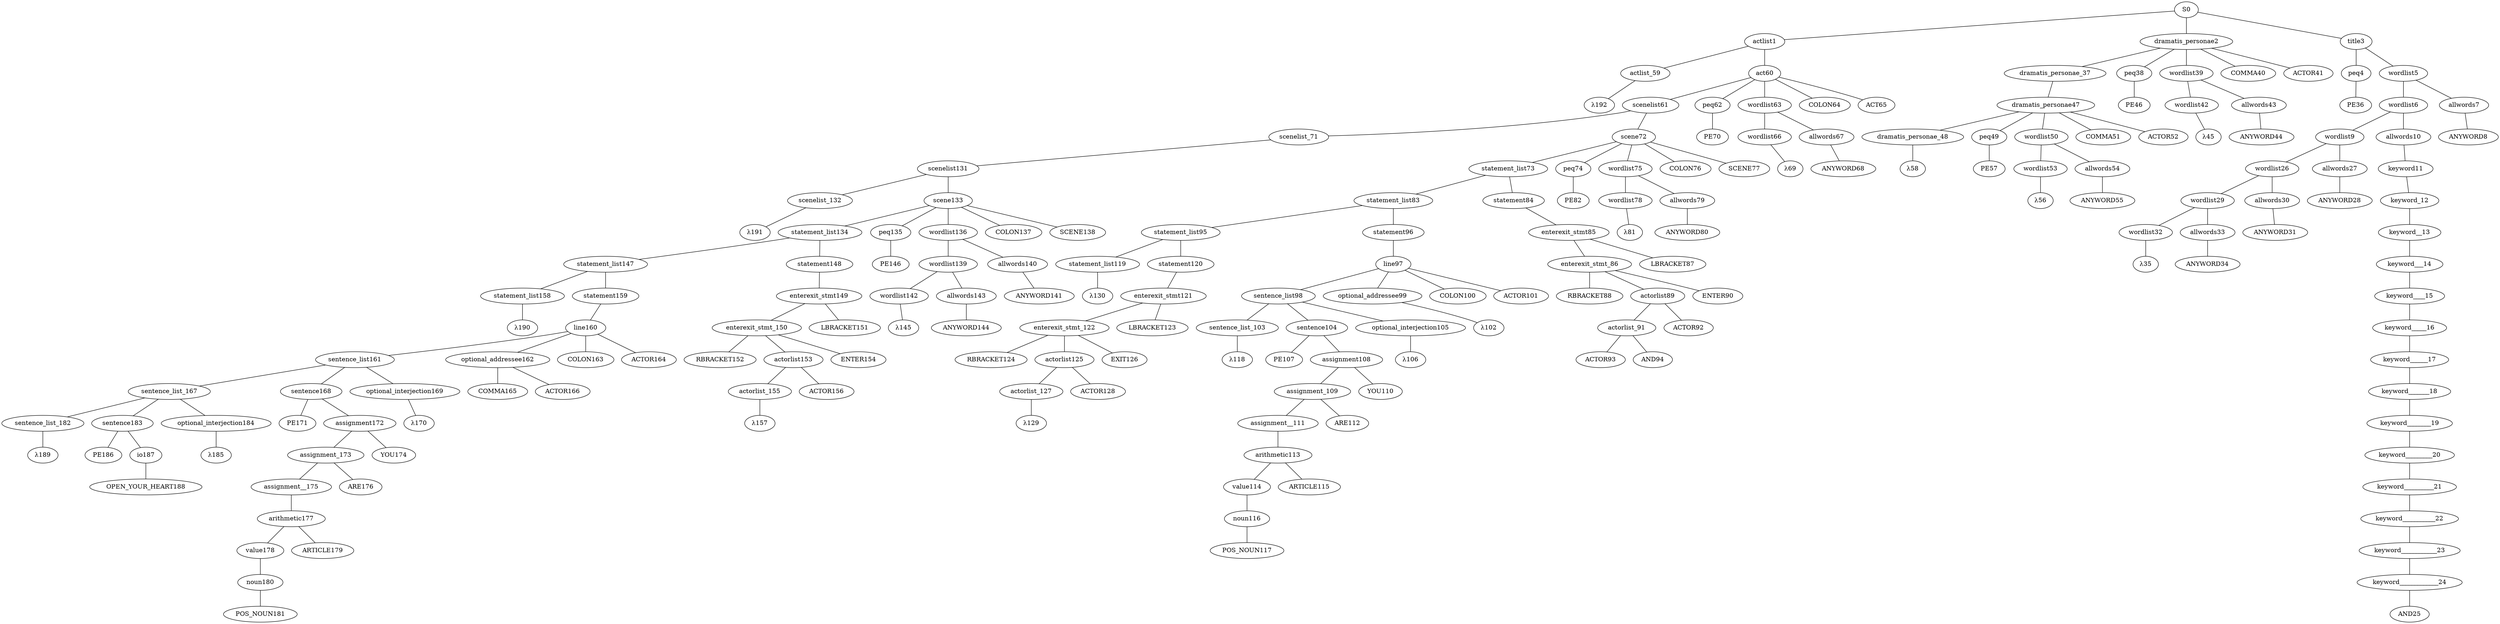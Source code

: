 strict graph {
	S0 -- actlist1
	S0 -- dramatis_personae2
	S0 -- title3

	title3 -- peq4
	title3 -- wordlist5

	wordlist5 -- wordlist6
	wordlist5 -- allwords7

	allwords7 -- ANYWORD8


	wordlist6 -- wordlist9
	wordlist6 -- allwords10

	allwords10 -- keyword11

	keyword11 -- keyword_12

	keyword_12 -- keyword__13

	keyword__13 -- keyword___14

	keyword___14 -- keyword____15

	keyword____15 -- keyword_____16

	keyword_____16 -- keyword______17

	keyword______17 -- keyword_______18

	keyword_______18 -- keyword________19

	keyword________19 -- keyword_________20

	keyword_________20 -- keyword__________21

	keyword__________21 -- keyword___________22

	keyword___________22 -- keyword____________23

	keyword____________23 -- keyword_____________24

	keyword_____________24 -- AND25


	wordlist9 -- wordlist26
	wordlist9 -- allwords27

	allwords27 -- ANYWORD28


	wordlist26 -- wordlist29
	wordlist26 -- allwords30

	allwords30 -- ANYWORD31


	wordlist29 -- wordlist32
	wordlist29 -- allwords33

	allwords33 -- ANYWORD34


	wordlist32 -- λ35

	peq4 -- PE36


	dramatis_personae2 -- dramatis_personae_37
	dramatis_personae2 -- peq38
	dramatis_personae2 -- wordlist39
	dramatis_personae2 -- COMMA40
	dramatis_personae2 -- ACTOR41



	wordlist39 -- wordlist42
	wordlist39 -- allwords43

	allwords43 -- ANYWORD44


	wordlist42 -- λ45

	peq38 -- PE46


	dramatis_personae_37 -- dramatis_personae47

	dramatis_personae47 -- dramatis_personae_48
	dramatis_personae47 -- peq49
	dramatis_personae47 -- wordlist50
	dramatis_personae47 -- COMMA51
	dramatis_personae47 -- ACTOR52



	wordlist50 -- wordlist53
	wordlist50 -- allwords54

	allwords54 -- ANYWORD55


	wordlist53 -- λ56

	peq49 -- PE57


	dramatis_personae_48 -- λ58

	actlist1 -- actlist_59
	actlist1 -- act60

	act60 -- scenelist61
	act60 -- peq62
	act60 -- wordlist63
	act60 -- COLON64
	act60 -- ACT65



	wordlist63 -- wordlist66
	wordlist63 -- allwords67

	allwords67 -- ANYWORD68


	wordlist66 -- λ69

	peq62 -- PE70


	scenelist61 -- scenelist_71
	scenelist61 -- scene72

	scene72 -- statement_list73
	scene72 -- peq74
	scene72 -- wordlist75
	scene72 -- COLON76
	scene72 -- SCENE77



	wordlist75 -- wordlist78
	wordlist75 -- allwords79

	allwords79 -- ANYWORD80


	wordlist78 -- λ81

	peq74 -- PE82


	statement_list73 -- statement_list83
	statement_list73 -- statement84

	statement84 -- enterexit_stmt85

	enterexit_stmt85 -- enterexit_stmt_86
	enterexit_stmt85 -- LBRACKET87


	enterexit_stmt_86 -- RBRACKET88
	enterexit_stmt_86 -- actorlist89
	enterexit_stmt_86 -- ENTER90


	actorlist89 -- actorlist_91
	actorlist89 -- ACTOR92


	actorlist_91 -- ACTOR93
	actorlist_91 -- AND94




	statement_list83 -- statement_list95
	statement_list83 -- statement96

	statement96 -- line97

	line97 -- sentence_list98
	line97 -- optional_addressee99
	line97 -- COLON100
	line97 -- ACTOR101



	optional_addressee99 -- λ102

	sentence_list98 -- sentence_list_103
	sentence_list98 -- sentence104
	sentence_list98 -- optional_interjection105

	optional_interjection105 -- λ106

	sentence104 -- PE107
	sentence104 -- assignment108

	assignment108 -- assignment_109
	assignment108 -- YOU110


	assignment_109 -- assignment__111
	assignment_109 -- ARE112


	assignment__111 -- arithmetic113

	arithmetic113 -- value114
	arithmetic113 -- ARTICLE115


	value114 -- noun116

	noun116 -- POS_NOUN117



	sentence_list_103 -- λ118

	statement_list95 -- statement_list119
	statement_list95 -- statement120

	statement120 -- enterexit_stmt121

	enterexit_stmt121 -- enterexit_stmt_122
	enterexit_stmt121 -- LBRACKET123


	enterexit_stmt_122 -- RBRACKET124
	enterexit_stmt_122 -- actorlist125
	enterexit_stmt_122 -- EXIT126


	actorlist125 -- actorlist_127
	actorlist125 -- ACTOR128


	actorlist_127 -- λ129


	statement_list119 -- λ130

	scenelist_71 -- scenelist131

	scenelist131 -- scenelist_132
	scenelist131 -- scene133

	scene133 -- statement_list134
	scene133 -- peq135
	scene133 -- wordlist136
	scene133 -- COLON137
	scene133 -- SCENE138



	wordlist136 -- wordlist139
	wordlist136 -- allwords140

	allwords140 -- ANYWORD141


	wordlist139 -- wordlist142
	wordlist139 -- allwords143

	allwords143 -- ANYWORD144


	wordlist142 -- λ145

	peq135 -- PE146


	statement_list134 -- statement_list147
	statement_list134 -- statement148

	statement148 -- enterexit_stmt149

	enterexit_stmt149 -- enterexit_stmt_150
	enterexit_stmt149 -- LBRACKET151


	enterexit_stmt_150 -- RBRACKET152
	enterexit_stmt_150 -- actorlist153
	enterexit_stmt_150 -- ENTER154


	actorlist153 -- actorlist_155
	actorlist153 -- ACTOR156


	actorlist_155 -- λ157


	statement_list147 -- statement_list158
	statement_list147 -- statement159

	statement159 -- line160

	line160 -- sentence_list161
	line160 -- optional_addressee162
	line160 -- COLON163
	line160 -- ACTOR164



	optional_addressee162 -- COMMA165
	optional_addressee162 -- ACTOR166



	sentence_list161 -- sentence_list_167
	sentence_list161 -- sentence168
	sentence_list161 -- optional_interjection169

	optional_interjection169 -- λ170

	sentence168 -- PE171
	sentence168 -- assignment172

	assignment172 -- assignment_173
	assignment172 -- YOU174


	assignment_173 -- assignment__175
	assignment_173 -- ARE176


	assignment__175 -- arithmetic177

	arithmetic177 -- value178
	arithmetic177 -- ARTICLE179


	value178 -- noun180

	noun180 -- POS_NOUN181



	sentence_list_167 -- sentence_list_182
	sentence_list_167 -- sentence183
	sentence_list_167 -- optional_interjection184

	optional_interjection184 -- λ185

	sentence183 -- PE186
	sentence183 -- io187

	io187 -- OPEN_YOUR_HEART188



	sentence_list_182 -- λ189

	statement_list158 -- λ190

	scenelist_132 -- λ191

	actlist_59 -- λ192


}